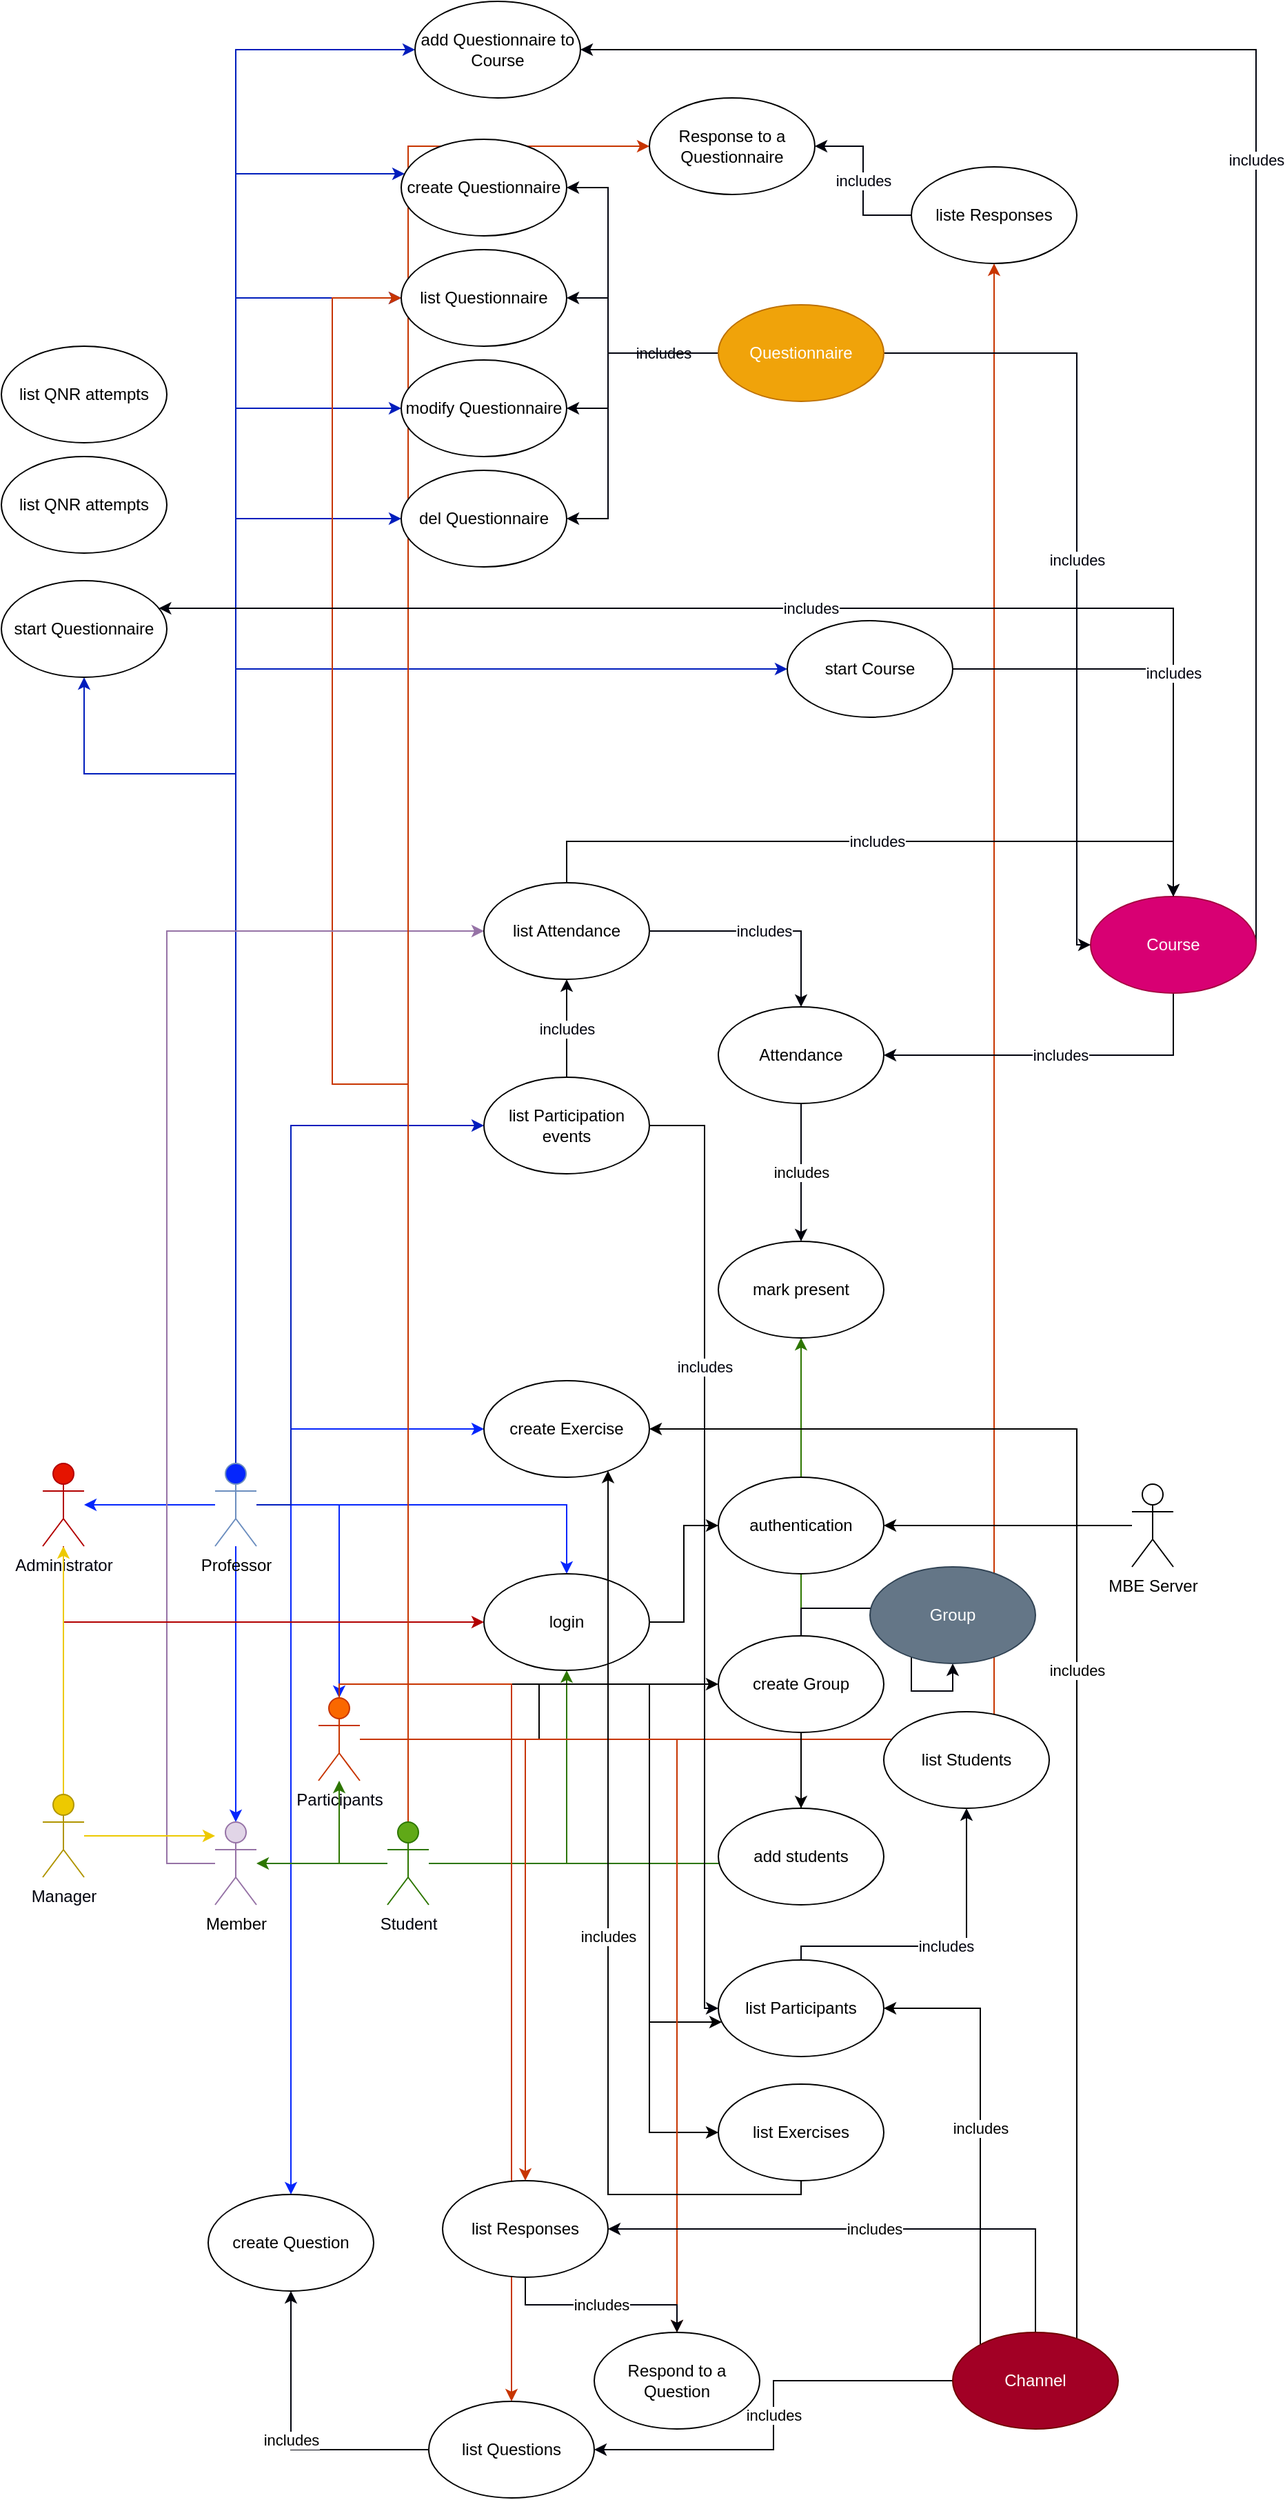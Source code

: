 <mxfile version="14.4.3" type="device"><diagram id="tER9kFKRNr8NSrNeyEHG" name="Page-1"><mxGraphModel dx="385" dy="1606" grid="1" gridSize="10" guides="1" tooltips="1" connect="0" arrows="1" fold="1" page="1" pageScale="1" pageWidth="850" pageHeight="1100" math="0" shadow="0"><root><mxCell id="0"/><mxCell id="1" parent="0"/><mxCell id="t8GKG0WAOKdBw-Jvb3gg-10" style="edgeStyle=orthogonalEdgeStyle;rounded=0;orthogonalLoop=1;jettySize=auto;html=1;fillColor=#dae8fc;strokeColor=#0526FC;" edge="1" parent="1" source="t8GKG0WAOKdBw-Jvb3gg-2" target="t8GKG0WAOKdBw-Jvb3gg-9"><mxGeometry relative="1" as="geometry"/></mxCell><mxCell id="t8GKG0WAOKdBw-Jvb3gg-15" style="edgeStyle=orthogonalEdgeStyle;rounded=0;orthogonalLoop=1;jettySize=auto;html=1;fillColor=#dae8fc;strokeColor=#0526FC;" edge="1" parent="1" source="t8GKG0WAOKdBw-Jvb3gg-2" target="t8GKG0WAOKdBw-Jvb3gg-7"><mxGeometry relative="1" as="geometry"/></mxCell><mxCell id="t8GKG0WAOKdBw-Jvb3gg-17" style="edgeStyle=orthogonalEdgeStyle;rounded=0;orthogonalLoop=1;jettySize=auto;html=1;fillColor=#dae8fc;strokeColor=#0526FC;" edge="1" parent="1" source="t8GKG0WAOKdBw-Jvb3gg-2" target="t8GKG0WAOKdBw-Jvb3gg-8"><mxGeometry relative="1" as="geometry"/></mxCell><mxCell id="t8GKG0WAOKdBw-Jvb3gg-25" style="edgeStyle=orthogonalEdgeStyle;rounded=0;orthogonalLoop=1;jettySize=auto;html=1;fillColor=#dae8fc;strokeColor=#0526FC;" edge="1" parent="1" source="t8GKG0WAOKdBw-Jvb3gg-2" target="t8GKG0WAOKdBw-Jvb3gg-24"><mxGeometry relative="1" as="geometry"><Array as="points"><mxPoint x="290" y="170"/><mxPoint x="290" y="115"/></Array></mxGeometry></mxCell><mxCell id="t8GKG0WAOKdBw-Jvb3gg-27" style="edgeStyle=orthogonalEdgeStyle;rounded=0;orthogonalLoop=1;jettySize=auto;html=1;fillColor=#dae8fc;strokeColor=#0526FC;" edge="1" parent="1" source="t8GKG0WAOKdBw-Jvb3gg-2" target="t8GKG0WAOKdBw-Jvb3gg-19"><mxGeometry relative="1" as="geometry"/></mxCell><mxCell id="t8GKG0WAOKdBw-Jvb3gg-43" style="edgeStyle=orthogonalEdgeStyle;rounded=0;orthogonalLoop=1;jettySize=auto;html=1;fillColor=#dae8fc;strokeColor=#0526FC;" edge="1" parent="1" source="t8GKG0WAOKdBw-Jvb3gg-2" target="t8GKG0WAOKdBw-Jvb3gg-42"><mxGeometry relative="1" as="geometry"><Array as="points"><mxPoint x="290" y="170"/></Array></mxGeometry></mxCell><mxCell id="t8GKG0WAOKdBw-Jvb3gg-71" style="edgeStyle=orthogonalEdgeStyle;rounded=0;orthogonalLoop=1;jettySize=auto;html=1;strokeColor=#001DBC;fontColor=#00020D;fillColor=#0050ef;" edge="1" parent="1" source="t8GKG0WAOKdBw-Jvb3gg-2" target="t8GKG0WAOKdBw-Jvb3gg-68"><mxGeometry relative="1" as="geometry"><Array as="points"><mxPoint x="250" y="-436"/></Array></mxGeometry></mxCell><mxCell id="t8GKG0WAOKdBw-Jvb3gg-74" style="edgeStyle=orthogonalEdgeStyle;rounded=0;orthogonalLoop=1;jettySize=auto;html=1;strokeColor=#001DBC;fontColor=#00020D;fillColor=#0050ef;" edge="1" parent="1" source="t8GKG0WAOKdBw-Jvb3gg-2" target="t8GKG0WAOKdBw-Jvb3gg-73"><mxGeometry relative="1" as="geometry"><Array as="points"><mxPoint x="290" y="170"/><mxPoint x="290" y="-105"/></Array></mxGeometry></mxCell><mxCell id="t8GKG0WAOKdBw-Jvb3gg-85" style="edgeStyle=orthogonalEdgeStyle;rounded=0;orthogonalLoop=1;jettySize=auto;html=1;strokeColor=#001DBC;fontColor=#00020D;fillColor=#0050ef;" edge="1" parent="1" source="t8GKG0WAOKdBw-Jvb3gg-2" target="t8GKG0WAOKdBw-Jvb3gg-80"><mxGeometry relative="1" as="geometry"><Array as="points"><mxPoint x="250" y="-795"/></Array></mxGeometry></mxCell><mxCell id="t8GKG0WAOKdBw-Jvb3gg-86" style="edgeStyle=orthogonalEdgeStyle;rounded=0;orthogonalLoop=1;jettySize=auto;html=1;strokeColor=#001DBC;fontColor=#00020D;fillColor=#0050ef;" edge="1" parent="1" source="t8GKG0WAOKdBw-Jvb3gg-2" target="t8GKG0WAOKdBw-Jvb3gg-84"><mxGeometry relative="1" as="geometry"><Array as="points"><mxPoint x="250" y="-705"/></Array></mxGeometry></mxCell><mxCell id="t8GKG0WAOKdBw-Jvb3gg-87" style="edgeStyle=orthogonalEdgeStyle;rounded=0;orthogonalLoop=1;jettySize=auto;html=1;strokeColor=#001DBC;fontColor=#00020D;fillColor=#0050ef;" edge="1" parent="1" source="t8GKG0WAOKdBw-Jvb3gg-2" target="t8GKG0WAOKdBw-Jvb3gg-81"><mxGeometry relative="1" as="geometry"><Array as="points"><mxPoint x="250" y="-625"/></Array></mxGeometry></mxCell><mxCell id="t8GKG0WAOKdBw-Jvb3gg-88" style="edgeStyle=orthogonalEdgeStyle;rounded=0;orthogonalLoop=1;jettySize=auto;html=1;strokeColor=#001DBC;fontColor=#00020D;fillColor=#0050ef;" edge="1" parent="1" source="t8GKG0WAOKdBw-Jvb3gg-2" target="t8GKG0WAOKdBw-Jvb3gg-82"><mxGeometry relative="1" as="geometry"><Array as="points"><mxPoint x="250" y="-545"/></Array></mxGeometry></mxCell><mxCell id="t8GKG0WAOKdBw-Jvb3gg-95" style="edgeStyle=orthogonalEdgeStyle;rounded=0;orthogonalLoop=1;jettySize=auto;html=1;strokeColor=#001DBC;fontColor=#00020D;fillColor=#0050ef;" edge="1" parent="1" source="t8GKG0WAOKdBw-Jvb3gg-2" target="t8GKG0WAOKdBw-Jvb3gg-94"><mxGeometry relative="1" as="geometry"><Array as="points"><mxPoint x="250" y="-885"/></Array></mxGeometry></mxCell><mxCell id="t8GKG0WAOKdBw-Jvb3gg-109" style="edgeStyle=orthogonalEdgeStyle;rounded=0;orthogonalLoop=1;jettySize=auto;html=1;strokeColor=#001DBC;fontColor=#00020D;fillColor=#0050ef;" edge="1" parent="1" source="t8GKG0WAOKdBw-Jvb3gg-2" target="t8GKG0WAOKdBw-Jvb3gg-108"><mxGeometry relative="1" as="geometry"><Array as="points"><mxPoint x="250" y="-360"/><mxPoint x="140" y="-360"/></Array></mxGeometry></mxCell><mxCell id="t8GKG0WAOKdBw-Jvb3gg-2" value="Professor" style="shape=umlActor;verticalLabelPosition=bottom;verticalAlign=top;html=1;outlineConnect=0;strokeColor=#6c8ebf;fillColor=#0526FC;" vertex="1" parent="1"><mxGeometry x="235" y="140" width="30" height="60" as="geometry"/></mxCell><mxCell id="t8GKG0WAOKdBw-Jvb3gg-11" style="edgeStyle=orthogonalEdgeStyle;rounded=0;orthogonalLoop=1;jettySize=auto;html=1;fillColor=#60a917;strokeColor=#2D7600;" edge="1" parent="1" source="t8GKG0WAOKdBw-Jvb3gg-5" target="t8GKG0WAOKdBw-Jvb3gg-9"><mxGeometry relative="1" as="geometry"/></mxCell><mxCell id="t8GKG0WAOKdBw-Jvb3gg-14" style="edgeStyle=orthogonalEdgeStyle;rounded=0;orthogonalLoop=1;jettySize=auto;html=1;fillColor=#60a917;strokeColor=#2D7600;" edge="1" parent="1" source="t8GKG0WAOKdBw-Jvb3gg-5" target="t8GKG0WAOKdBw-Jvb3gg-7"><mxGeometry relative="1" as="geometry"/></mxCell><mxCell id="t8GKG0WAOKdBw-Jvb3gg-26" style="edgeStyle=orthogonalEdgeStyle;rounded=0;orthogonalLoop=1;jettySize=auto;html=1;fillColor=#60a917;strokeColor=#2D7600;" edge="1" parent="1" source="t8GKG0WAOKdBw-Jvb3gg-5" target="t8GKG0WAOKdBw-Jvb3gg-19"><mxGeometry relative="1" as="geometry"/></mxCell><mxCell id="t8GKG0WAOKdBw-Jvb3gg-59" style="edgeStyle=orthogonalEdgeStyle;rounded=0;orthogonalLoop=1;jettySize=auto;html=1;strokeColor=#2D7600;fillColor=#60a917;" edge="1" parent="1" source="t8GKG0WAOKdBw-Jvb3gg-5" target="t8GKG0WAOKdBw-Jvb3gg-56"><mxGeometry relative="1" as="geometry"/></mxCell><mxCell id="t8GKG0WAOKdBw-Jvb3gg-99" style="edgeStyle=orthogonalEdgeStyle;rounded=0;orthogonalLoop=1;jettySize=auto;html=1;strokeColor=#C73500;fontColor=#00020D;fillColor=#fa6800;" edge="1" parent="1" source="t8GKG0WAOKdBw-Jvb3gg-5" target="t8GKG0WAOKdBw-Jvb3gg-84"><mxGeometry relative="1" as="geometry"><Array as="points"><mxPoint x="375" y="-135"/><mxPoint x="320" y="-135"/><mxPoint x="320" y="-705"/></Array></mxGeometry></mxCell><mxCell id="t8GKG0WAOKdBw-Jvb3gg-5" value="&lt;font color=&quot;#00020d&quot;&gt;Student&lt;/font&gt;" style="shape=umlActor;verticalLabelPosition=bottom;verticalAlign=top;html=1;outlineConnect=0;fillColor=#60a917;strokeColor=#2D7600;fontColor=#ffffff;" vertex="1" parent="1"><mxGeometry x="360" y="400" width="30" height="60" as="geometry"/></mxCell><mxCell id="t8GKG0WAOKdBw-Jvb3gg-63" style="edgeStyle=orthogonalEdgeStyle;rounded=0;orthogonalLoop=1;jettySize=auto;html=1;strokeColor=#9673a6;fontColor=#00020D;fillColor=#e1d5e7;" edge="1" parent="1" source="t8GKG0WAOKdBw-Jvb3gg-7" target="t8GKG0WAOKdBw-Jvb3gg-64"><mxGeometry relative="1" as="geometry"><mxPoint x="460" y="-230" as="targetPoint"/><Array as="points"><mxPoint x="200" y="430"/><mxPoint x="200" y="-246"/></Array></mxGeometry></mxCell><mxCell id="t8GKG0WAOKdBw-Jvb3gg-7" value="Member" style="shape=umlActor;verticalLabelPosition=bottom;verticalAlign=top;html=1;outlineConnect=0;fillColor=#e1d5e7;strokeColor=#9673a6;" vertex="1" parent="1"><mxGeometry x="235" y="400" width="30" height="60" as="geometry"/></mxCell><mxCell id="t8GKG0WAOKdBw-Jvb3gg-60" style="edgeStyle=orthogonalEdgeStyle;rounded=0;orthogonalLoop=1;jettySize=auto;html=1;strokeColor=#B20000;fontColor=#00020D;fillColor=#e51400;" edge="1" parent="1" source="t8GKG0WAOKdBw-Jvb3gg-8" target="t8GKG0WAOKdBw-Jvb3gg-19"><mxGeometry relative="1" as="geometry"><Array as="points"><mxPoint x="125" y="255"/></Array></mxGeometry></mxCell><mxCell id="t8GKG0WAOKdBw-Jvb3gg-8" value="Administrator" style="shape=umlActor;verticalLabelPosition=bottom;verticalAlign=top;html=1;outlineConnect=0;fillColor=#e51400;strokeColor=#B20000;fontColor=#00020D;" vertex="1" parent="1"><mxGeometry x="110" y="140" width="30" height="60" as="geometry"/></mxCell><mxCell id="t8GKG0WAOKdBw-Jvb3gg-29" style="edgeStyle=orthogonalEdgeStyle;rounded=0;orthogonalLoop=1;jettySize=auto;html=1;" edge="1" parent="1" source="t8GKG0WAOKdBw-Jvb3gg-9" target="t8GKG0WAOKdBw-Jvb3gg-28"><mxGeometry relative="1" as="geometry"/></mxCell><mxCell id="t8GKG0WAOKdBw-Jvb3gg-34" style="edgeStyle=orthogonalEdgeStyle;rounded=0;orthogonalLoop=1;jettySize=auto;html=1;" edge="1" parent="1" source="t8GKG0WAOKdBw-Jvb3gg-9" target="t8GKG0WAOKdBw-Jvb3gg-32"><mxGeometry relative="1" as="geometry"><Array as="points"><mxPoint x="550" y="300"/><mxPoint x="550" y="545"/></Array></mxGeometry></mxCell><mxCell id="t8GKG0WAOKdBw-Jvb3gg-36" style="edgeStyle=orthogonalEdgeStyle;rounded=0;orthogonalLoop=1;jettySize=auto;html=1;" edge="1" parent="1" source="t8GKG0WAOKdBw-Jvb3gg-9" target="t8GKG0WAOKdBw-Jvb3gg-35"><mxGeometry relative="1" as="geometry"><Array as="points"><mxPoint x="550" y="300"/><mxPoint x="550" y="625"/></Array></mxGeometry></mxCell><mxCell id="t8GKG0WAOKdBw-Jvb3gg-45" style="edgeStyle=orthogonalEdgeStyle;rounded=0;orthogonalLoop=1;jettySize=auto;html=1;fillColor=#fa6800;strokeColor=#C73500;" edge="1" parent="1" source="t8GKG0WAOKdBw-Jvb3gg-9" target="t8GKG0WAOKdBw-Jvb3gg-44"><mxGeometry relative="1" as="geometry"/></mxCell><mxCell id="t8GKG0WAOKdBw-Jvb3gg-47" style="edgeStyle=orthogonalEdgeStyle;rounded=0;orthogonalLoop=1;jettySize=auto;html=1;strokeColor=#C73500;fillColor=#fa6800;" edge="1" parent="1" source="t8GKG0WAOKdBw-Jvb3gg-9" target="t8GKG0WAOKdBw-Jvb3gg-46"><mxGeometry relative="1" as="geometry"/></mxCell><mxCell id="t8GKG0WAOKdBw-Jvb3gg-50" style="edgeStyle=orthogonalEdgeStyle;rounded=0;orthogonalLoop=1;jettySize=auto;html=1;strokeColor=#C73500;fillColor=#fa6800;" edge="1" parent="1" source="t8GKG0WAOKdBw-Jvb3gg-9" target="t8GKG0WAOKdBw-Jvb3gg-49"><mxGeometry relative="1" as="geometry"><Array as="points"><mxPoint x="450" y="300"/></Array></mxGeometry></mxCell><mxCell id="t8GKG0WAOKdBw-Jvb3gg-102" style="edgeStyle=orthogonalEdgeStyle;rounded=0;orthogonalLoop=1;jettySize=auto;html=1;strokeColor=#C73500;fontColor=#00020D;fillColor=#fa6800;" edge="1" parent="1" source="t8GKG0WAOKdBw-Jvb3gg-9" target="t8GKG0WAOKdBw-Jvb3gg-101"><mxGeometry relative="1" as="geometry"><Array as="points"><mxPoint x="375" y="-815"/></Array></mxGeometry></mxCell><mxCell id="t8GKG0WAOKdBw-Jvb3gg-107" style="edgeStyle=orthogonalEdgeStyle;rounded=0;orthogonalLoop=1;jettySize=auto;html=1;strokeColor=#C73500;fontColor=#00020D;fillColor=#fa6800;" edge="1" parent="1" source="t8GKG0WAOKdBw-Jvb3gg-9" target="t8GKG0WAOKdBw-Jvb3gg-105"><mxGeometry relative="1" as="geometry"/></mxCell><mxCell id="t8GKG0WAOKdBw-Jvb3gg-9" value="Participants" style="shape=umlActor;verticalLabelPosition=bottom;verticalAlign=top;html=1;outlineConnect=0;strokeColor=#C73500;fillColor=#fa6800;fontColor=#00020D;" vertex="1" parent="1"><mxGeometry x="310" y="310" width="30" height="60" as="geometry"/></mxCell><mxCell id="t8GKG0WAOKdBw-Jvb3gg-16" style="edgeStyle=orthogonalEdgeStyle;rounded=0;orthogonalLoop=1;jettySize=auto;html=1;fillColor=#e3c800;strokeColor=#EDC900;" edge="1" parent="1" source="t8GKG0WAOKdBw-Jvb3gg-13" target="t8GKG0WAOKdBw-Jvb3gg-7"><mxGeometry relative="1" as="geometry"><Array as="points"><mxPoint x="130" y="430"/><mxPoint x="130" y="430"/></Array></mxGeometry></mxCell><mxCell id="t8GKG0WAOKdBw-Jvb3gg-18" style="edgeStyle=orthogonalEdgeStyle;rounded=0;orthogonalLoop=1;jettySize=auto;html=1;fillColor=#e3c800;strokeColor=#EDC900;" edge="1" parent="1" source="t8GKG0WAOKdBw-Jvb3gg-13" target="t8GKG0WAOKdBw-Jvb3gg-8"><mxGeometry relative="1" as="geometry"/></mxCell><mxCell id="t8GKG0WAOKdBw-Jvb3gg-13" value="Manager" style="shape=umlActor;verticalLabelPosition=bottom;verticalAlign=top;html=1;outlineConnect=0;strokeColor=#B09500;fillColor=#EDC900;fontColor=#00020D;" vertex="1" parent="1"><mxGeometry x="110" y="380" width="30" height="60" as="geometry"/></mxCell><mxCell id="t8GKG0WAOKdBw-Jvb3gg-22" style="edgeStyle=orthogonalEdgeStyle;rounded=0;orthogonalLoop=1;jettySize=auto;html=1;" edge="1" parent="1" source="t8GKG0WAOKdBw-Jvb3gg-19" target="t8GKG0WAOKdBw-Jvb3gg-20"><mxGeometry relative="1" as="geometry"/></mxCell><mxCell id="t8GKG0WAOKdBw-Jvb3gg-19" value="login" style="ellipse;whiteSpace=wrap;html=1;" vertex="1" parent="1"><mxGeometry x="430" y="220" width="120" height="70" as="geometry"/></mxCell><mxCell id="t8GKG0WAOKdBw-Jvb3gg-20" value="authentication" style="ellipse;whiteSpace=wrap;html=1;" vertex="1" parent="1"><mxGeometry x="600" y="150" width="120" height="70" as="geometry"/></mxCell><mxCell id="t8GKG0WAOKdBw-Jvb3gg-23" style="edgeStyle=orthogonalEdgeStyle;rounded=0;orthogonalLoop=1;jettySize=auto;html=1;" edge="1" parent="1" source="t8GKG0WAOKdBw-Jvb3gg-21" target="t8GKG0WAOKdBw-Jvb3gg-20"><mxGeometry relative="1" as="geometry"/></mxCell><mxCell id="t8GKG0WAOKdBw-Jvb3gg-21" value="MBE Server" style="shape=umlActor;verticalLabelPosition=bottom;verticalAlign=top;html=1;outlineConnect=0;" vertex="1" parent="1"><mxGeometry x="900" y="155" width="30" height="60" as="geometry"/></mxCell><mxCell id="t8GKG0WAOKdBw-Jvb3gg-24" value="create Exercise" style="ellipse;whiteSpace=wrap;html=1;" vertex="1" parent="1"><mxGeometry x="430" y="80" width="120" height="70" as="geometry"/></mxCell><mxCell id="t8GKG0WAOKdBw-Jvb3gg-31" style="edgeStyle=orthogonalEdgeStyle;rounded=0;orthogonalLoop=1;jettySize=auto;html=1;" edge="1" parent="1" source="t8GKG0WAOKdBw-Jvb3gg-28" target="t8GKG0WAOKdBw-Jvb3gg-30"><mxGeometry relative="1" as="geometry"/></mxCell><mxCell id="t8GKG0WAOKdBw-Jvb3gg-113" style="edgeStyle=orthogonalEdgeStyle;rounded=0;orthogonalLoop=1;jettySize=auto;html=1;strokeColor=#00020D;fontColor=#00020D;" edge="1" parent="1" source="t8GKG0WAOKdBw-Jvb3gg-28" target="t8GKG0WAOKdBw-Jvb3gg-111"><mxGeometry relative="1" as="geometry"/></mxCell><mxCell id="t8GKG0WAOKdBw-Jvb3gg-28" value="create Group" style="ellipse;whiteSpace=wrap;html=1;" vertex="1" parent="1"><mxGeometry x="600" y="265" width="120" height="70" as="geometry"/></mxCell><mxCell id="t8GKG0WAOKdBw-Jvb3gg-30" value="add students" style="ellipse;whiteSpace=wrap;html=1;" vertex="1" parent="1"><mxGeometry x="600" y="390" width="120" height="70" as="geometry"/></mxCell><mxCell id="t8GKG0WAOKdBw-Jvb3gg-78" value="includes" style="edgeStyle=orthogonalEdgeStyle;rounded=0;orthogonalLoop=1;jettySize=auto;html=1;strokeColor=#00020D;fontColor=#00020D;" edge="1" parent="1" source="t8GKG0WAOKdBw-Jvb3gg-32" target="t8GKG0WAOKdBw-Jvb3gg-77"><mxGeometry relative="1" as="geometry"><Array as="points"><mxPoint x="660" y="490"/><mxPoint x="780" y="490"/></Array></mxGeometry></mxCell><mxCell id="t8GKG0WAOKdBw-Jvb3gg-32" value="list Participants" style="ellipse;whiteSpace=wrap;html=1;" vertex="1" parent="1"><mxGeometry x="600" y="500" width="120" height="70" as="geometry"/></mxCell><mxCell id="t8GKG0WAOKdBw-Jvb3gg-41" value="includes" style="edgeStyle=orthogonalEdgeStyle;rounded=0;orthogonalLoop=1;jettySize=auto;html=1;" edge="1" parent="1" source="t8GKG0WAOKdBw-Jvb3gg-35" target="t8GKG0WAOKdBw-Jvb3gg-24"><mxGeometry relative="1" as="geometry"><Array as="points"><mxPoint x="660" y="670"/><mxPoint x="520" y="670"/></Array></mxGeometry></mxCell><mxCell id="t8GKG0WAOKdBw-Jvb3gg-35" value="list Exercises" style="ellipse;whiteSpace=wrap;html=1;" vertex="1" parent="1"><mxGeometry x="600" y="590" width="120" height="70" as="geometry"/></mxCell><mxCell id="t8GKG0WAOKdBw-Jvb3gg-39" value="includes" style="edgeStyle=orthogonalEdgeStyle;rounded=0;orthogonalLoop=1;jettySize=auto;html=1;" edge="1" parent="1" source="t8GKG0WAOKdBw-Jvb3gg-38" target="t8GKG0WAOKdBw-Jvb3gg-24"><mxGeometry relative="1" as="geometry"><Array as="points"><mxPoint x="860" y="805"/><mxPoint x="860" y="115"/></Array></mxGeometry></mxCell><mxCell id="t8GKG0WAOKdBw-Jvb3gg-40" value="includes" style="edgeStyle=orthogonalEdgeStyle;rounded=0;orthogonalLoop=1;jettySize=auto;html=1;" edge="1" parent="1" source="t8GKG0WAOKdBw-Jvb3gg-38" target="t8GKG0WAOKdBw-Jvb3gg-32"><mxGeometry relative="1" as="geometry"><Array as="points"><mxPoint x="790" y="535"/></Array></mxGeometry></mxCell><mxCell id="t8GKG0WAOKdBw-Jvb3gg-51" value="includes" style="edgeStyle=orthogonalEdgeStyle;rounded=0;orthogonalLoop=1;jettySize=auto;html=1;strokeColor=#00020D;" edge="1" parent="1" source="t8GKG0WAOKdBw-Jvb3gg-38" target="t8GKG0WAOKdBw-Jvb3gg-49"><mxGeometry relative="1" as="geometry"/></mxCell><mxCell id="t8GKG0WAOKdBw-Jvb3gg-53" value="includes" style="edgeStyle=orthogonalEdgeStyle;rounded=0;orthogonalLoop=1;jettySize=auto;html=1;strokeColor=#00020D;" edge="1" parent="1" source="t8GKG0WAOKdBw-Jvb3gg-38" target="t8GKG0WAOKdBw-Jvb3gg-46"><mxGeometry relative="1" as="geometry"><Array as="points"><mxPoint x="830" y="695"/></Array></mxGeometry></mxCell><mxCell id="t8GKG0WAOKdBw-Jvb3gg-38" value="Channel" style="ellipse;whiteSpace=wrap;html=1;fillColor=#a20025;strokeColor=#6F0000;fontColor=#ffffff;" vertex="1" parent="1"><mxGeometry x="770" y="770" width="120" height="70" as="geometry"/></mxCell><mxCell id="t8GKG0WAOKdBw-Jvb3gg-42" value="create Question" style="ellipse;whiteSpace=wrap;html=1;" vertex="1" parent="1"><mxGeometry x="230" y="670" width="120" height="70" as="geometry"/></mxCell><mxCell id="t8GKG0WAOKdBw-Jvb3gg-44" value="Respond to a Question" style="ellipse;whiteSpace=wrap;html=1;" vertex="1" parent="1"><mxGeometry x="510" y="770" width="120" height="70" as="geometry"/></mxCell><mxCell id="t8GKG0WAOKdBw-Jvb3gg-55" value="includes" style="edgeStyle=orthogonalEdgeStyle;rounded=0;orthogonalLoop=1;jettySize=auto;html=1;strokeColor=#00020D;" edge="1" parent="1" source="t8GKG0WAOKdBw-Jvb3gg-46" target="t8GKG0WAOKdBw-Jvb3gg-44"><mxGeometry relative="1" as="geometry"/></mxCell><mxCell id="t8GKG0WAOKdBw-Jvb3gg-46" value="list Responses" style="ellipse;whiteSpace=wrap;html=1;" vertex="1" parent="1"><mxGeometry x="400" y="660" width="120" height="70" as="geometry"/></mxCell><mxCell id="t8GKG0WAOKdBw-Jvb3gg-52" value="includes" style="edgeStyle=orthogonalEdgeStyle;rounded=0;orthogonalLoop=1;jettySize=auto;html=1;strokeColor=#00020D;" edge="1" parent="1" source="t8GKG0WAOKdBw-Jvb3gg-49" target="t8GKG0WAOKdBw-Jvb3gg-42"><mxGeometry relative="1" as="geometry"/></mxCell><mxCell id="t8GKG0WAOKdBw-Jvb3gg-49" value="list Questions" style="ellipse;whiteSpace=wrap;html=1;" vertex="1" parent="1"><mxGeometry x="390" y="820" width="120" height="70" as="geometry"/></mxCell><mxCell id="t8GKG0WAOKdBw-Jvb3gg-56" value="mark present" style="ellipse;whiteSpace=wrap;html=1;" vertex="1" parent="1"><mxGeometry x="600" y="-21" width="120" height="70" as="geometry"/></mxCell><mxCell id="t8GKG0WAOKdBw-Jvb3gg-58" value="includes" style="edgeStyle=orthogonalEdgeStyle;rounded=0;orthogonalLoop=1;jettySize=auto;html=1;strokeColor=#00020D;" edge="1" parent="1" source="t8GKG0WAOKdBw-Jvb3gg-57" target="t8GKG0WAOKdBw-Jvb3gg-56"><mxGeometry relative="1" as="geometry"/></mxCell><mxCell id="t8GKG0WAOKdBw-Jvb3gg-57" value="Attendance" style="ellipse;whiteSpace=wrap;html=1;" vertex="1" parent="1"><mxGeometry x="600" y="-191" width="120" height="70" as="geometry"/></mxCell><mxCell id="t8GKG0WAOKdBw-Jvb3gg-62" value="includes" style="edgeStyle=orthogonalEdgeStyle;rounded=0;orthogonalLoop=1;jettySize=auto;html=1;strokeColor=#00020D;fontColor=#00020D;" edge="1" parent="1" source="t8GKG0WAOKdBw-Jvb3gg-61" target="t8GKG0WAOKdBw-Jvb3gg-57"><mxGeometry relative="1" as="geometry"><Array as="points"><mxPoint x="930" y="-156"/></Array></mxGeometry></mxCell><mxCell id="t8GKG0WAOKdBw-Jvb3gg-98" value="includes" style="edgeStyle=orthogonalEdgeStyle;rounded=0;orthogonalLoop=1;jettySize=auto;html=1;strokeColor=#00020D;fontColor=#00020D;" edge="1" parent="1" source="t8GKG0WAOKdBw-Jvb3gg-61" target="t8GKG0WAOKdBw-Jvb3gg-94"><mxGeometry relative="1" as="geometry"><Array as="points"><mxPoint x="990" y="-885"/></Array></mxGeometry></mxCell><mxCell id="t8GKG0WAOKdBw-Jvb3gg-110" value="includes" style="edgeStyle=orthogonalEdgeStyle;rounded=0;orthogonalLoop=1;jettySize=auto;html=1;strokeColor=#00020D;fontColor=#00020D;" edge="1" parent="1" source="t8GKG0WAOKdBw-Jvb3gg-61" target="t8GKG0WAOKdBw-Jvb3gg-108"><mxGeometry relative="1" as="geometry"><Array as="points"><mxPoint x="930" y="-480"/></Array></mxGeometry></mxCell><mxCell id="t8GKG0WAOKdBw-Jvb3gg-61" value="Course" style="ellipse;whiteSpace=wrap;html=1;fillColor=#d80073;strokeColor=#A50040;fontColor=#ffffff;" vertex="1" parent="1"><mxGeometry x="870" y="-271" width="120" height="70" as="geometry"/></mxCell><mxCell id="t8GKG0WAOKdBw-Jvb3gg-65" value="includes" style="edgeStyle=orthogonalEdgeStyle;rounded=0;orthogonalLoop=1;jettySize=auto;html=1;strokeColor=#00020D;fontColor=#00020D;" edge="1" parent="1" source="t8GKG0WAOKdBw-Jvb3gg-64" target="t8GKG0WAOKdBw-Jvb3gg-57"><mxGeometry relative="1" as="geometry"/></mxCell><mxCell id="t8GKG0WAOKdBw-Jvb3gg-67" value="includes" style="edgeStyle=orthogonalEdgeStyle;rounded=0;orthogonalLoop=1;jettySize=auto;html=1;strokeColor=#00020D;fontColor=#00020D;" edge="1" parent="1" source="t8GKG0WAOKdBw-Jvb3gg-64" target="t8GKG0WAOKdBw-Jvb3gg-61"><mxGeometry relative="1" as="geometry"><Array as="points"><mxPoint x="490" y="-311"/><mxPoint x="930" y="-311"/></Array></mxGeometry></mxCell><mxCell id="t8GKG0WAOKdBw-Jvb3gg-64" value="list Attendance" style="ellipse;whiteSpace=wrap;html=1;" vertex="1" parent="1"><mxGeometry x="430" y="-281" width="120" height="70" as="geometry"/></mxCell><mxCell id="t8GKG0WAOKdBw-Jvb3gg-70" value="includes" style="edgeStyle=orthogonalEdgeStyle;rounded=0;orthogonalLoop=1;jettySize=auto;html=1;strokeColor=#00020D;fontColor=#00020D;" edge="1" parent="1" source="t8GKG0WAOKdBw-Jvb3gg-68" target="t8GKG0WAOKdBw-Jvb3gg-61"><mxGeometry relative="1" as="geometry"/></mxCell><mxCell id="t8GKG0WAOKdBw-Jvb3gg-68" value="start Course" style="ellipse;whiteSpace=wrap;html=1;" vertex="1" parent="1"><mxGeometry x="650" y="-471" width="120" height="70" as="geometry"/></mxCell><mxCell id="t8GKG0WAOKdBw-Jvb3gg-75" value="includes" style="edgeStyle=orthogonalEdgeStyle;rounded=0;orthogonalLoop=1;jettySize=auto;html=1;strokeColor=#00020D;fontColor=#00020D;" edge="1" parent="1" source="t8GKG0WAOKdBw-Jvb3gg-73" target="t8GKG0WAOKdBw-Jvb3gg-32"><mxGeometry x="-0.377" relative="1" as="geometry"><Array as="points"><mxPoint x="590" y="-105"/><mxPoint x="590" y="535"/></Array><mxPoint as="offset"/></mxGeometry></mxCell><mxCell id="t8GKG0WAOKdBw-Jvb3gg-79" value="includes" style="edgeStyle=orthogonalEdgeStyle;rounded=0;orthogonalLoop=1;jettySize=auto;html=1;strokeColor=#00020D;fontColor=#00020D;" edge="1" parent="1" source="t8GKG0WAOKdBw-Jvb3gg-73" target="t8GKG0WAOKdBw-Jvb3gg-64"><mxGeometry relative="1" as="geometry"/></mxCell><mxCell id="t8GKG0WAOKdBw-Jvb3gg-73" value="list Participation events" style="ellipse;whiteSpace=wrap;html=1;" vertex="1" parent="1"><mxGeometry x="430" y="-140" width="120" height="70" as="geometry"/></mxCell><mxCell id="t8GKG0WAOKdBw-Jvb3gg-77" value="list Students" style="ellipse;whiteSpace=wrap;html=1;" vertex="1" parent="1"><mxGeometry x="720" y="320" width="120" height="70" as="geometry"/></mxCell><mxCell id="t8GKG0WAOKdBw-Jvb3gg-80" value="create Questionnaire" style="ellipse;whiteSpace=wrap;html=1;flipV=0;flipH=1;" vertex="1" parent="1"><mxGeometry x="370" y="-820" width="120" height="70" as="geometry"/></mxCell><mxCell id="t8GKG0WAOKdBw-Jvb3gg-81" value="modify Questionnaire" style="ellipse;whiteSpace=wrap;html=1;flipV=1;flipH=1;" vertex="1" parent="1"><mxGeometry x="370" y="-660" width="120" height="70" as="geometry"/></mxCell><mxCell id="t8GKG0WAOKdBw-Jvb3gg-82" value="del Questionnaire" style="ellipse;whiteSpace=wrap;html=1;flipV=1;flipH=1;" vertex="1" parent="1"><mxGeometry x="370" y="-580" width="120" height="70" as="geometry"/></mxCell><mxCell id="t8GKG0WAOKdBw-Jvb3gg-84" value="list Questionnaire" style="ellipse;whiteSpace=wrap;html=1;flipV=1;flipH=1;" vertex="1" parent="1"><mxGeometry x="370" y="-740" width="120" height="70" as="geometry"/></mxCell><mxCell id="t8GKG0WAOKdBw-Jvb3gg-90" style="edgeStyle=orthogonalEdgeStyle;rounded=0;orthogonalLoop=1;jettySize=auto;html=1;strokeColor=#00020D;fontColor=#00020D;" edge="1" parent="1" source="t8GKG0WAOKdBw-Jvb3gg-89" target="t8GKG0WAOKdBw-Jvb3gg-80"><mxGeometry relative="1" as="geometry"><Array as="points"><mxPoint x="520" y="-665"/><mxPoint x="520" y="-785"/></Array></mxGeometry></mxCell><mxCell id="t8GKG0WAOKdBw-Jvb3gg-91" value="includes" style="edgeStyle=orthogonalEdgeStyle;rounded=0;orthogonalLoop=1;jettySize=auto;html=1;strokeColor=#00020D;fontColor=#00020D;" edge="1" parent="1" source="t8GKG0WAOKdBw-Jvb3gg-89" target="t8GKG0WAOKdBw-Jvb3gg-84"><mxGeometry x="-0.444" relative="1" as="geometry"><Array as="points"><mxPoint x="520" y="-665"/><mxPoint x="520" y="-705"/></Array><mxPoint x="1" as="offset"/></mxGeometry></mxCell><mxCell id="t8GKG0WAOKdBw-Jvb3gg-92" style="edgeStyle=orthogonalEdgeStyle;rounded=0;orthogonalLoop=1;jettySize=auto;html=1;strokeColor=#00020D;fontColor=#00020D;" edge="1" parent="1" source="t8GKG0WAOKdBw-Jvb3gg-89" target="t8GKG0WAOKdBw-Jvb3gg-81"><mxGeometry relative="1" as="geometry"><Array as="points"><mxPoint x="520" y="-665"/><mxPoint x="520" y="-625"/></Array></mxGeometry></mxCell><mxCell id="t8GKG0WAOKdBw-Jvb3gg-93" value="" style="edgeStyle=orthogonalEdgeStyle;rounded=0;orthogonalLoop=1;jettySize=auto;html=1;strokeColor=#00020D;fontColor=#00020D;" edge="1" parent="1" source="t8GKG0WAOKdBw-Jvb3gg-89" target="t8GKG0WAOKdBw-Jvb3gg-82"><mxGeometry relative="1" as="geometry"><Array as="points"><mxPoint x="520" y="-665"/><mxPoint x="520" y="-545"/></Array></mxGeometry></mxCell><mxCell id="t8GKG0WAOKdBw-Jvb3gg-100" value="includes" style="edgeStyle=orthogonalEdgeStyle;rounded=0;orthogonalLoop=1;jettySize=auto;html=1;strokeColor=#00020D;fontColor=#00020D;" edge="1" parent="1" source="t8GKG0WAOKdBw-Jvb3gg-89" target="t8GKG0WAOKdBw-Jvb3gg-61"><mxGeometry relative="1" as="geometry"><Array as="points"><mxPoint x="860" y="-665"/><mxPoint x="860" y="-236"/></Array></mxGeometry></mxCell><mxCell id="t8GKG0WAOKdBw-Jvb3gg-89" value="Questionnaire" style="ellipse;whiteSpace=wrap;html=1;flipV=0;flipH=1;fillColor=#f0a30a;strokeColor=#BD7000;fontColor=#ffffff;" vertex="1" parent="1"><mxGeometry x="600" y="-700" width="120" height="70" as="geometry"/></mxCell><mxCell id="t8GKG0WAOKdBw-Jvb3gg-94" value="add Questionnaire to Course" style="ellipse;whiteSpace=wrap;html=1;flipV=1;flipH=1;" vertex="1" parent="1"><mxGeometry x="380" y="-920" width="120" height="70" as="geometry"/></mxCell><mxCell id="t8GKG0WAOKdBw-Jvb3gg-101" value="Response to a Questionnaire" style="ellipse;whiteSpace=wrap;html=1;flipV=1;flipH=1;" vertex="1" parent="1"><mxGeometry x="550" y="-850" width="120" height="70" as="geometry"/></mxCell><mxCell id="t8GKG0WAOKdBw-Jvb3gg-106" value="includes" style="edgeStyle=orthogonalEdgeStyle;rounded=0;orthogonalLoop=1;jettySize=auto;html=1;strokeColor=#00020D;fontColor=#00020D;" edge="1" parent="1" source="t8GKG0WAOKdBw-Jvb3gg-105" target="t8GKG0WAOKdBw-Jvb3gg-101"><mxGeometry relative="1" as="geometry"/></mxCell><mxCell id="t8GKG0WAOKdBw-Jvb3gg-105" value="liste Responses" style="ellipse;whiteSpace=wrap;html=1;flipV=1;flipH=1;" vertex="1" parent="1"><mxGeometry x="740" y="-800" width="120" height="70" as="geometry"/></mxCell><mxCell id="t8GKG0WAOKdBw-Jvb3gg-108" value="start Questionnaire" style="ellipse;whiteSpace=wrap;html=1;" vertex="1" parent="1"><mxGeometry x="80" y="-500" width="120" height="70" as="geometry"/></mxCell><mxCell id="t8GKG0WAOKdBw-Jvb3gg-111" value="Group" style="ellipse;whiteSpace=wrap;html=1;fillColor=#647687;strokeColor=#314354;fontColor=#ffffff;" vertex="1" parent="1"><mxGeometry x="710" y="215" width="120" height="70" as="geometry"/></mxCell><mxCell id="t8GKG0WAOKdBw-Jvb3gg-114" value="list QNR attempts" style="ellipse;whiteSpace=wrap;html=1;" vertex="1" parent="1"><mxGeometry x="80" y="-670" width="120" height="70" as="geometry"/></mxCell><mxCell id="t8GKG0WAOKdBw-Jvb3gg-115" value="list QNR attempts" style="ellipse;whiteSpace=wrap;html=1;" vertex="1" parent="1"><mxGeometry x="80" y="-590" width="120" height="70" as="geometry"/></mxCell></root></mxGraphModel></diagram></mxfile>
